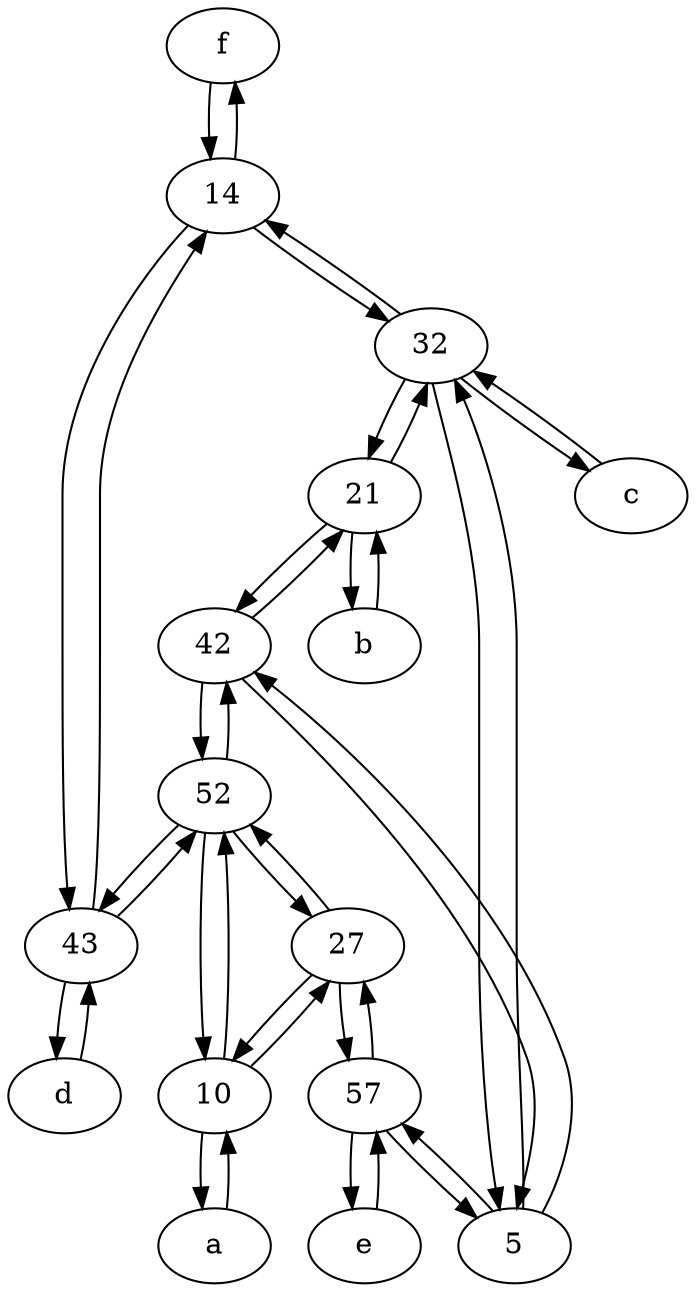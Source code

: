 digraph  {
	f [pos="15,45!"];
	43;
	14;
	b [pos="50,20!"];
	32;
	c [pos="20,10!"];
	e [pos="30,50!"];
	57;
	42;
	10;
	52;
	d [pos="20,30!"];
	27;
	5;
	21;
	a [pos="40,10!"];
	a -> 10;
	43 -> 14;
	e -> 57;
	21 -> b;
	21 -> 42;
	14 -> 32;
	10 -> 27;
	57 -> e;
	57 -> 5;
	42 -> 5;
	52 -> 27;
	52 -> 43;
	42 -> 52;
	32 -> c;
	c -> 32;
	32 -> 5;
	5 -> 32;
	43 -> 52;
	f -> 14;
	b -> 21;
	10 -> a;
	5 -> 57;
	32 -> 21;
	27 -> 57;
	57 -> 27;
	14 -> 43;
	32 -> 14;
	27 -> 52;
	27 -> 10;
	21 -> 32;
	14 -> f;
	d -> 43;
	52 -> 42;
	42 -> 21;
	52 -> 10;
	43 -> d;
	5 -> 42;
	10 -> 52;

	}
